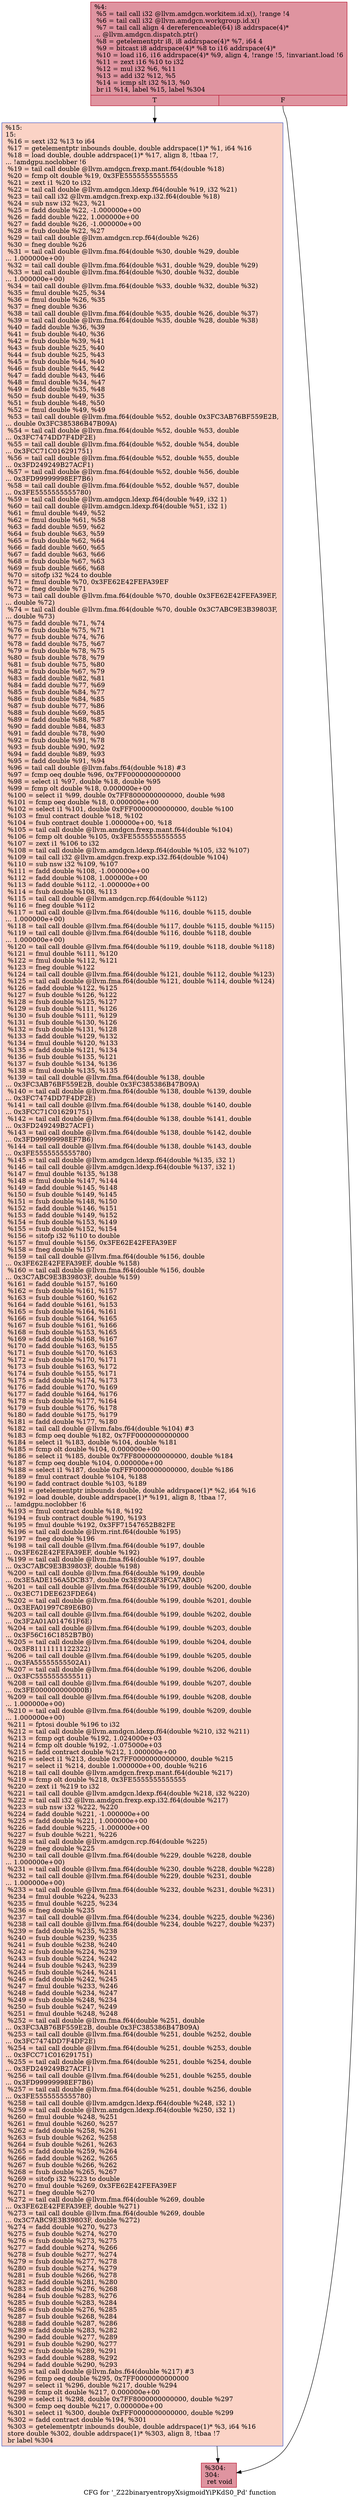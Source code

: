 digraph "CFG for '_Z22binaryentropyXsigmoidYiPKdS0_Pd' function" {
	label="CFG for '_Z22binaryentropyXsigmoidYiPKdS0_Pd' function";

	Node0x60db430 [shape=record,color="#b70d28ff", style=filled, fillcolor="#b70d2870",label="{%4:\l  %5 = tail call i32 @llvm.amdgcn.workitem.id.x(), !range !4\l  %6 = tail call i32 @llvm.amdgcn.workgroup.id.x()\l  %7 = tail call align 4 dereferenceable(64) i8 addrspace(4)*\l... @llvm.amdgcn.dispatch.ptr()\l  %8 = getelementptr i8, i8 addrspace(4)* %7, i64 4\l  %9 = bitcast i8 addrspace(4)* %8 to i16 addrspace(4)*\l  %10 = load i16, i16 addrspace(4)* %9, align 4, !range !5, !invariant.load !6\l  %11 = zext i16 %10 to i32\l  %12 = mul i32 %6, %11\l  %13 = add i32 %12, %5\l  %14 = icmp slt i32 %13, %0\l  br i1 %14, label %15, label %304\l|{<s0>T|<s1>F}}"];
	Node0x60db430:s0 -> Node0x60db4c0;
	Node0x60db430:s1 -> Node0x60dd400;
	Node0x60db4c0 [shape=record,color="#3d50c3ff", style=filled, fillcolor="#f59c7d70",label="{%15:\l15:                                               \l  %16 = sext i32 %13 to i64\l  %17 = getelementptr inbounds double, double addrspace(1)* %1, i64 %16\l  %18 = load double, double addrspace(1)* %17, align 8, !tbaa !7,\l... !amdgpu.noclobber !6\l  %19 = tail call double @llvm.amdgcn.frexp.mant.f64(double %18)\l  %20 = fcmp olt double %19, 0x3FE5555555555555\l  %21 = zext i1 %20 to i32\l  %22 = tail call double @llvm.amdgcn.ldexp.f64(double %19, i32 %21)\l  %23 = tail call i32 @llvm.amdgcn.frexp.exp.i32.f64(double %18)\l  %24 = sub nsw i32 %23, %21\l  %25 = fadd double %22, -1.000000e+00\l  %26 = fadd double %22, 1.000000e+00\l  %27 = fadd double %26, -1.000000e+00\l  %28 = fsub double %22, %27\l  %29 = tail call double @llvm.amdgcn.rcp.f64(double %26)\l  %30 = fneg double %26\l  %31 = tail call double @llvm.fma.f64(double %30, double %29, double\l... 1.000000e+00)\l  %32 = tail call double @llvm.fma.f64(double %31, double %29, double %29)\l  %33 = tail call double @llvm.fma.f64(double %30, double %32, double\l... 1.000000e+00)\l  %34 = tail call double @llvm.fma.f64(double %33, double %32, double %32)\l  %35 = fmul double %25, %34\l  %36 = fmul double %26, %35\l  %37 = fneg double %36\l  %38 = tail call double @llvm.fma.f64(double %35, double %26, double %37)\l  %39 = tail call double @llvm.fma.f64(double %35, double %28, double %38)\l  %40 = fadd double %36, %39\l  %41 = fsub double %40, %36\l  %42 = fsub double %39, %41\l  %43 = fsub double %25, %40\l  %44 = fsub double %25, %43\l  %45 = fsub double %44, %40\l  %46 = fsub double %45, %42\l  %47 = fadd double %43, %46\l  %48 = fmul double %34, %47\l  %49 = fadd double %35, %48\l  %50 = fsub double %49, %35\l  %51 = fsub double %48, %50\l  %52 = fmul double %49, %49\l  %53 = tail call double @llvm.fma.f64(double %52, double 0x3FC3AB76BF559E2B,\l... double 0x3FC385386B47B09A)\l  %54 = tail call double @llvm.fma.f64(double %52, double %53, double\l... 0x3FC7474DD7F4DF2E)\l  %55 = tail call double @llvm.fma.f64(double %52, double %54, double\l... 0x3FCC71C016291751)\l  %56 = tail call double @llvm.fma.f64(double %52, double %55, double\l... 0x3FD249249B27ACF1)\l  %57 = tail call double @llvm.fma.f64(double %52, double %56, double\l... 0x3FD99999998EF7B6)\l  %58 = tail call double @llvm.fma.f64(double %52, double %57, double\l... 0x3FE5555555555780)\l  %59 = tail call double @llvm.amdgcn.ldexp.f64(double %49, i32 1)\l  %60 = tail call double @llvm.amdgcn.ldexp.f64(double %51, i32 1)\l  %61 = fmul double %49, %52\l  %62 = fmul double %61, %58\l  %63 = fadd double %59, %62\l  %64 = fsub double %63, %59\l  %65 = fsub double %62, %64\l  %66 = fadd double %60, %65\l  %67 = fadd double %63, %66\l  %68 = fsub double %67, %63\l  %69 = fsub double %66, %68\l  %70 = sitofp i32 %24 to double\l  %71 = fmul double %70, 0x3FE62E42FEFA39EF\l  %72 = fneg double %71\l  %73 = tail call double @llvm.fma.f64(double %70, double 0x3FE62E42FEFA39EF,\l... double %72)\l  %74 = tail call double @llvm.fma.f64(double %70, double 0x3C7ABC9E3B39803F,\l... double %73)\l  %75 = fadd double %71, %74\l  %76 = fsub double %75, %71\l  %77 = fsub double %74, %76\l  %78 = fadd double %75, %67\l  %79 = fsub double %78, %75\l  %80 = fsub double %78, %79\l  %81 = fsub double %75, %80\l  %82 = fsub double %67, %79\l  %83 = fadd double %82, %81\l  %84 = fadd double %77, %69\l  %85 = fsub double %84, %77\l  %86 = fsub double %84, %85\l  %87 = fsub double %77, %86\l  %88 = fsub double %69, %85\l  %89 = fadd double %88, %87\l  %90 = fadd double %84, %83\l  %91 = fadd double %78, %90\l  %92 = fsub double %91, %78\l  %93 = fsub double %90, %92\l  %94 = fadd double %89, %93\l  %95 = fadd double %91, %94\l  %96 = tail call double @llvm.fabs.f64(double %18) #3\l  %97 = fcmp oeq double %96, 0x7FF0000000000000\l  %98 = select i1 %97, double %18, double %95\l  %99 = fcmp olt double %18, 0.000000e+00\l  %100 = select i1 %99, double 0x7FF8000000000000, double %98\l  %101 = fcmp oeq double %18, 0.000000e+00\l  %102 = select i1 %101, double 0xFFF0000000000000, double %100\l  %103 = fmul contract double %18, %102\l  %104 = fsub contract double 1.000000e+00, %18\l  %105 = tail call double @llvm.amdgcn.frexp.mant.f64(double %104)\l  %106 = fcmp olt double %105, 0x3FE5555555555555\l  %107 = zext i1 %106 to i32\l  %108 = tail call double @llvm.amdgcn.ldexp.f64(double %105, i32 %107)\l  %109 = tail call i32 @llvm.amdgcn.frexp.exp.i32.f64(double %104)\l  %110 = sub nsw i32 %109, %107\l  %111 = fadd double %108, -1.000000e+00\l  %112 = fadd double %108, 1.000000e+00\l  %113 = fadd double %112, -1.000000e+00\l  %114 = fsub double %108, %113\l  %115 = tail call double @llvm.amdgcn.rcp.f64(double %112)\l  %116 = fneg double %112\l  %117 = tail call double @llvm.fma.f64(double %116, double %115, double\l... 1.000000e+00)\l  %118 = tail call double @llvm.fma.f64(double %117, double %115, double %115)\l  %119 = tail call double @llvm.fma.f64(double %116, double %118, double\l... 1.000000e+00)\l  %120 = tail call double @llvm.fma.f64(double %119, double %118, double %118)\l  %121 = fmul double %111, %120\l  %122 = fmul double %112, %121\l  %123 = fneg double %122\l  %124 = tail call double @llvm.fma.f64(double %121, double %112, double %123)\l  %125 = tail call double @llvm.fma.f64(double %121, double %114, double %124)\l  %126 = fadd double %122, %125\l  %127 = fsub double %126, %122\l  %128 = fsub double %125, %127\l  %129 = fsub double %111, %126\l  %130 = fsub double %111, %129\l  %131 = fsub double %130, %126\l  %132 = fsub double %131, %128\l  %133 = fadd double %129, %132\l  %134 = fmul double %120, %133\l  %135 = fadd double %121, %134\l  %136 = fsub double %135, %121\l  %137 = fsub double %134, %136\l  %138 = fmul double %135, %135\l  %139 = tail call double @llvm.fma.f64(double %138, double\l... 0x3FC3AB76BF559E2B, double 0x3FC385386B47B09A)\l  %140 = tail call double @llvm.fma.f64(double %138, double %139, double\l... 0x3FC7474DD7F4DF2E)\l  %141 = tail call double @llvm.fma.f64(double %138, double %140, double\l... 0x3FCC71C016291751)\l  %142 = tail call double @llvm.fma.f64(double %138, double %141, double\l... 0x3FD249249B27ACF1)\l  %143 = tail call double @llvm.fma.f64(double %138, double %142, double\l... 0x3FD99999998EF7B6)\l  %144 = tail call double @llvm.fma.f64(double %138, double %143, double\l... 0x3FE5555555555780)\l  %145 = tail call double @llvm.amdgcn.ldexp.f64(double %135, i32 1)\l  %146 = tail call double @llvm.amdgcn.ldexp.f64(double %137, i32 1)\l  %147 = fmul double %135, %138\l  %148 = fmul double %147, %144\l  %149 = fadd double %145, %148\l  %150 = fsub double %149, %145\l  %151 = fsub double %148, %150\l  %152 = fadd double %146, %151\l  %153 = fadd double %149, %152\l  %154 = fsub double %153, %149\l  %155 = fsub double %152, %154\l  %156 = sitofp i32 %110 to double\l  %157 = fmul double %156, 0x3FE62E42FEFA39EF\l  %158 = fneg double %157\l  %159 = tail call double @llvm.fma.f64(double %156, double\l... 0x3FE62E42FEFA39EF, double %158)\l  %160 = tail call double @llvm.fma.f64(double %156, double\l... 0x3C7ABC9E3B39803F, double %159)\l  %161 = fadd double %157, %160\l  %162 = fsub double %161, %157\l  %163 = fsub double %160, %162\l  %164 = fadd double %161, %153\l  %165 = fsub double %164, %161\l  %166 = fsub double %164, %165\l  %167 = fsub double %161, %166\l  %168 = fsub double %153, %165\l  %169 = fadd double %168, %167\l  %170 = fadd double %163, %155\l  %171 = fsub double %170, %163\l  %172 = fsub double %170, %171\l  %173 = fsub double %163, %172\l  %174 = fsub double %155, %171\l  %175 = fadd double %174, %173\l  %176 = fadd double %170, %169\l  %177 = fadd double %164, %176\l  %178 = fsub double %177, %164\l  %179 = fsub double %176, %178\l  %180 = fadd double %175, %179\l  %181 = fadd double %177, %180\l  %182 = tail call double @llvm.fabs.f64(double %104) #3\l  %183 = fcmp oeq double %182, 0x7FF0000000000000\l  %184 = select i1 %183, double %104, double %181\l  %185 = fcmp olt double %104, 0.000000e+00\l  %186 = select i1 %185, double 0x7FF8000000000000, double %184\l  %187 = fcmp oeq double %104, 0.000000e+00\l  %188 = select i1 %187, double 0xFFF0000000000000, double %186\l  %189 = fmul contract double %104, %188\l  %190 = fadd contract double %103, %189\l  %191 = getelementptr inbounds double, double addrspace(1)* %2, i64 %16\l  %192 = load double, double addrspace(1)* %191, align 8, !tbaa !7,\l... !amdgpu.noclobber !6\l  %193 = fmul contract double %18, %192\l  %194 = fsub contract double %190, %193\l  %195 = fmul double %192, 0x3FF71547652B82FE\l  %196 = tail call double @llvm.rint.f64(double %195)\l  %197 = fneg double %196\l  %198 = tail call double @llvm.fma.f64(double %197, double\l... 0x3FE62E42FEFA39EF, double %192)\l  %199 = tail call double @llvm.fma.f64(double %197, double\l... 0x3C7ABC9E3B39803F, double %198)\l  %200 = tail call double @llvm.fma.f64(double %199, double\l... 0x3E5ADE156A5DCB37, double 0x3E928AF3FCA7AB0C)\l  %201 = tail call double @llvm.fma.f64(double %199, double %200, double\l... 0x3EC71DEE623FDE64)\l  %202 = tail call double @llvm.fma.f64(double %199, double %201, double\l... 0x3EFA01997C89E6B0)\l  %203 = tail call double @llvm.fma.f64(double %199, double %202, double\l... 0x3F2A01A014761F6E)\l  %204 = tail call double @llvm.fma.f64(double %199, double %203, double\l... 0x3F56C16C1852B7B0)\l  %205 = tail call double @llvm.fma.f64(double %199, double %204, double\l... 0x3F81111111122322)\l  %206 = tail call double @llvm.fma.f64(double %199, double %205, double\l... 0x3FA55555555502A1)\l  %207 = tail call double @llvm.fma.f64(double %199, double %206, double\l... 0x3FC5555555555511)\l  %208 = tail call double @llvm.fma.f64(double %199, double %207, double\l... 0x3FE000000000000B)\l  %209 = tail call double @llvm.fma.f64(double %199, double %208, double\l... 1.000000e+00)\l  %210 = tail call double @llvm.fma.f64(double %199, double %209, double\l... 1.000000e+00)\l  %211 = fptosi double %196 to i32\l  %212 = tail call double @llvm.amdgcn.ldexp.f64(double %210, i32 %211)\l  %213 = fcmp ogt double %192, 1.024000e+03\l  %214 = fcmp olt double %192, -1.075000e+03\l  %215 = fadd contract double %212, 1.000000e+00\l  %216 = select i1 %213, double 0x7FF0000000000000, double %215\l  %217 = select i1 %214, double 1.000000e+00, double %216\l  %218 = tail call double @llvm.amdgcn.frexp.mant.f64(double %217)\l  %219 = fcmp olt double %218, 0x3FE5555555555555\l  %220 = zext i1 %219 to i32\l  %221 = tail call double @llvm.amdgcn.ldexp.f64(double %218, i32 %220)\l  %222 = tail call i32 @llvm.amdgcn.frexp.exp.i32.f64(double %217)\l  %223 = sub nsw i32 %222, %220\l  %224 = fadd double %221, -1.000000e+00\l  %225 = fadd double %221, 1.000000e+00\l  %226 = fadd double %225, -1.000000e+00\l  %227 = fsub double %221, %226\l  %228 = tail call double @llvm.amdgcn.rcp.f64(double %225)\l  %229 = fneg double %225\l  %230 = tail call double @llvm.fma.f64(double %229, double %228, double\l... 1.000000e+00)\l  %231 = tail call double @llvm.fma.f64(double %230, double %228, double %228)\l  %232 = tail call double @llvm.fma.f64(double %229, double %231, double\l... 1.000000e+00)\l  %233 = tail call double @llvm.fma.f64(double %232, double %231, double %231)\l  %234 = fmul double %224, %233\l  %235 = fmul double %225, %234\l  %236 = fneg double %235\l  %237 = tail call double @llvm.fma.f64(double %234, double %225, double %236)\l  %238 = tail call double @llvm.fma.f64(double %234, double %227, double %237)\l  %239 = fadd double %235, %238\l  %240 = fsub double %239, %235\l  %241 = fsub double %238, %240\l  %242 = fsub double %224, %239\l  %243 = fsub double %224, %242\l  %244 = fsub double %243, %239\l  %245 = fsub double %244, %241\l  %246 = fadd double %242, %245\l  %247 = fmul double %233, %246\l  %248 = fadd double %234, %247\l  %249 = fsub double %248, %234\l  %250 = fsub double %247, %249\l  %251 = fmul double %248, %248\l  %252 = tail call double @llvm.fma.f64(double %251, double\l... 0x3FC3AB76BF559E2B, double 0x3FC385386B47B09A)\l  %253 = tail call double @llvm.fma.f64(double %251, double %252, double\l... 0x3FC7474DD7F4DF2E)\l  %254 = tail call double @llvm.fma.f64(double %251, double %253, double\l... 0x3FCC71C016291751)\l  %255 = tail call double @llvm.fma.f64(double %251, double %254, double\l... 0x3FD249249B27ACF1)\l  %256 = tail call double @llvm.fma.f64(double %251, double %255, double\l... 0x3FD99999998EF7B6)\l  %257 = tail call double @llvm.fma.f64(double %251, double %256, double\l... 0x3FE5555555555780)\l  %258 = tail call double @llvm.amdgcn.ldexp.f64(double %248, i32 1)\l  %259 = tail call double @llvm.amdgcn.ldexp.f64(double %250, i32 1)\l  %260 = fmul double %248, %251\l  %261 = fmul double %260, %257\l  %262 = fadd double %258, %261\l  %263 = fsub double %262, %258\l  %264 = fsub double %261, %263\l  %265 = fadd double %259, %264\l  %266 = fadd double %262, %265\l  %267 = fsub double %266, %262\l  %268 = fsub double %265, %267\l  %269 = sitofp i32 %223 to double\l  %270 = fmul double %269, 0x3FE62E42FEFA39EF\l  %271 = fneg double %270\l  %272 = tail call double @llvm.fma.f64(double %269, double\l... 0x3FE62E42FEFA39EF, double %271)\l  %273 = tail call double @llvm.fma.f64(double %269, double\l... 0x3C7ABC9E3B39803F, double %272)\l  %274 = fadd double %270, %273\l  %275 = fsub double %274, %270\l  %276 = fsub double %273, %275\l  %277 = fadd double %274, %266\l  %278 = fsub double %277, %274\l  %279 = fsub double %277, %278\l  %280 = fsub double %274, %279\l  %281 = fsub double %266, %278\l  %282 = fadd double %281, %280\l  %283 = fadd double %276, %268\l  %284 = fsub double %283, %276\l  %285 = fsub double %283, %284\l  %286 = fsub double %276, %285\l  %287 = fsub double %268, %284\l  %288 = fadd double %287, %286\l  %289 = fadd double %283, %282\l  %290 = fadd double %277, %289\l  %291 = fsub double %290, %277\l  %292 = fsub double %289, %291\l  %293 = fadd double %288, %292\l  %294 = fadd double %290, %293\l  %295 = tail call double @llvm.fabs.f64(double %217) #3\l  %296 = fcmp oeq double %295, 0x7FF0000000000000\l  %297 = select i1 %296, double %217, double %294\l  %298 = fcmp olt double %217, 0.000000e+00\l  %299 = select i1 %298, double 0x7FF8000000000000, double %297\l  %300 = fcmp oeq double %217, 0.000000e+00\l  %301 = select i1 %300, double 0xFFF0000000000000, double %299\l  %302 = fadd contract double %194, %301\l  %303 = getelementptr inbounds double, double addrspace(1)* %3, i64 %16\l  store double %302, double addrspace(1)* %303, align 8, !tbaa !7\l  br label %304\l}"];
	Node0x60db4c0 -> Node0x60dd400;
	Node0x60dd400 [shape=record,color="#b70d28ff", style=filled, fillcolor="#b70d2870",label="{%304:\l304:                                              \l  ret void\l}"];
}
